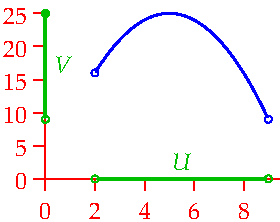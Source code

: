 settings.tex="pdflatex";

texpreamble("\usepackage{amsmath}
\usepackage{amsthm,amssymb}
\usepackage{mathpazo}
\usepackage[svgnames]{xcolor}
");
import graph;

size(140,110,IgnoreAspect);

real a=2;
real b=9;

dotfactor=8;

real f(real x){return x*(10-x);}

path p=graph(f,a+0.047,b-0.045);


draw("$U$",(a+0.13,0)--(b-0.13,0),N,heavygreen+linewidth(1.5));
draw("$V$",(0,f(b)+0.4)--(0,f(5)),heavygreen+linewidth(1.5));

draw(p,blue+linewidth(1));

dot((a,f(a)),blue,NoFill);
dot((b,f(b)),blue,NoFill);
dot((a,0),heavygreen,NoFill);
dot((b,0),heavygreen,NoFill);
dot((0,f(b)),heavygreen,NoFill);
dot((0,f(5)),heavygreen);

xaxis(0,1.05b,red,RightTicks(new real[]{0,2,4,6,8}));
yaxis(0,25,red,LeftTicks(new real[]{0,5,10,15,20,25}));